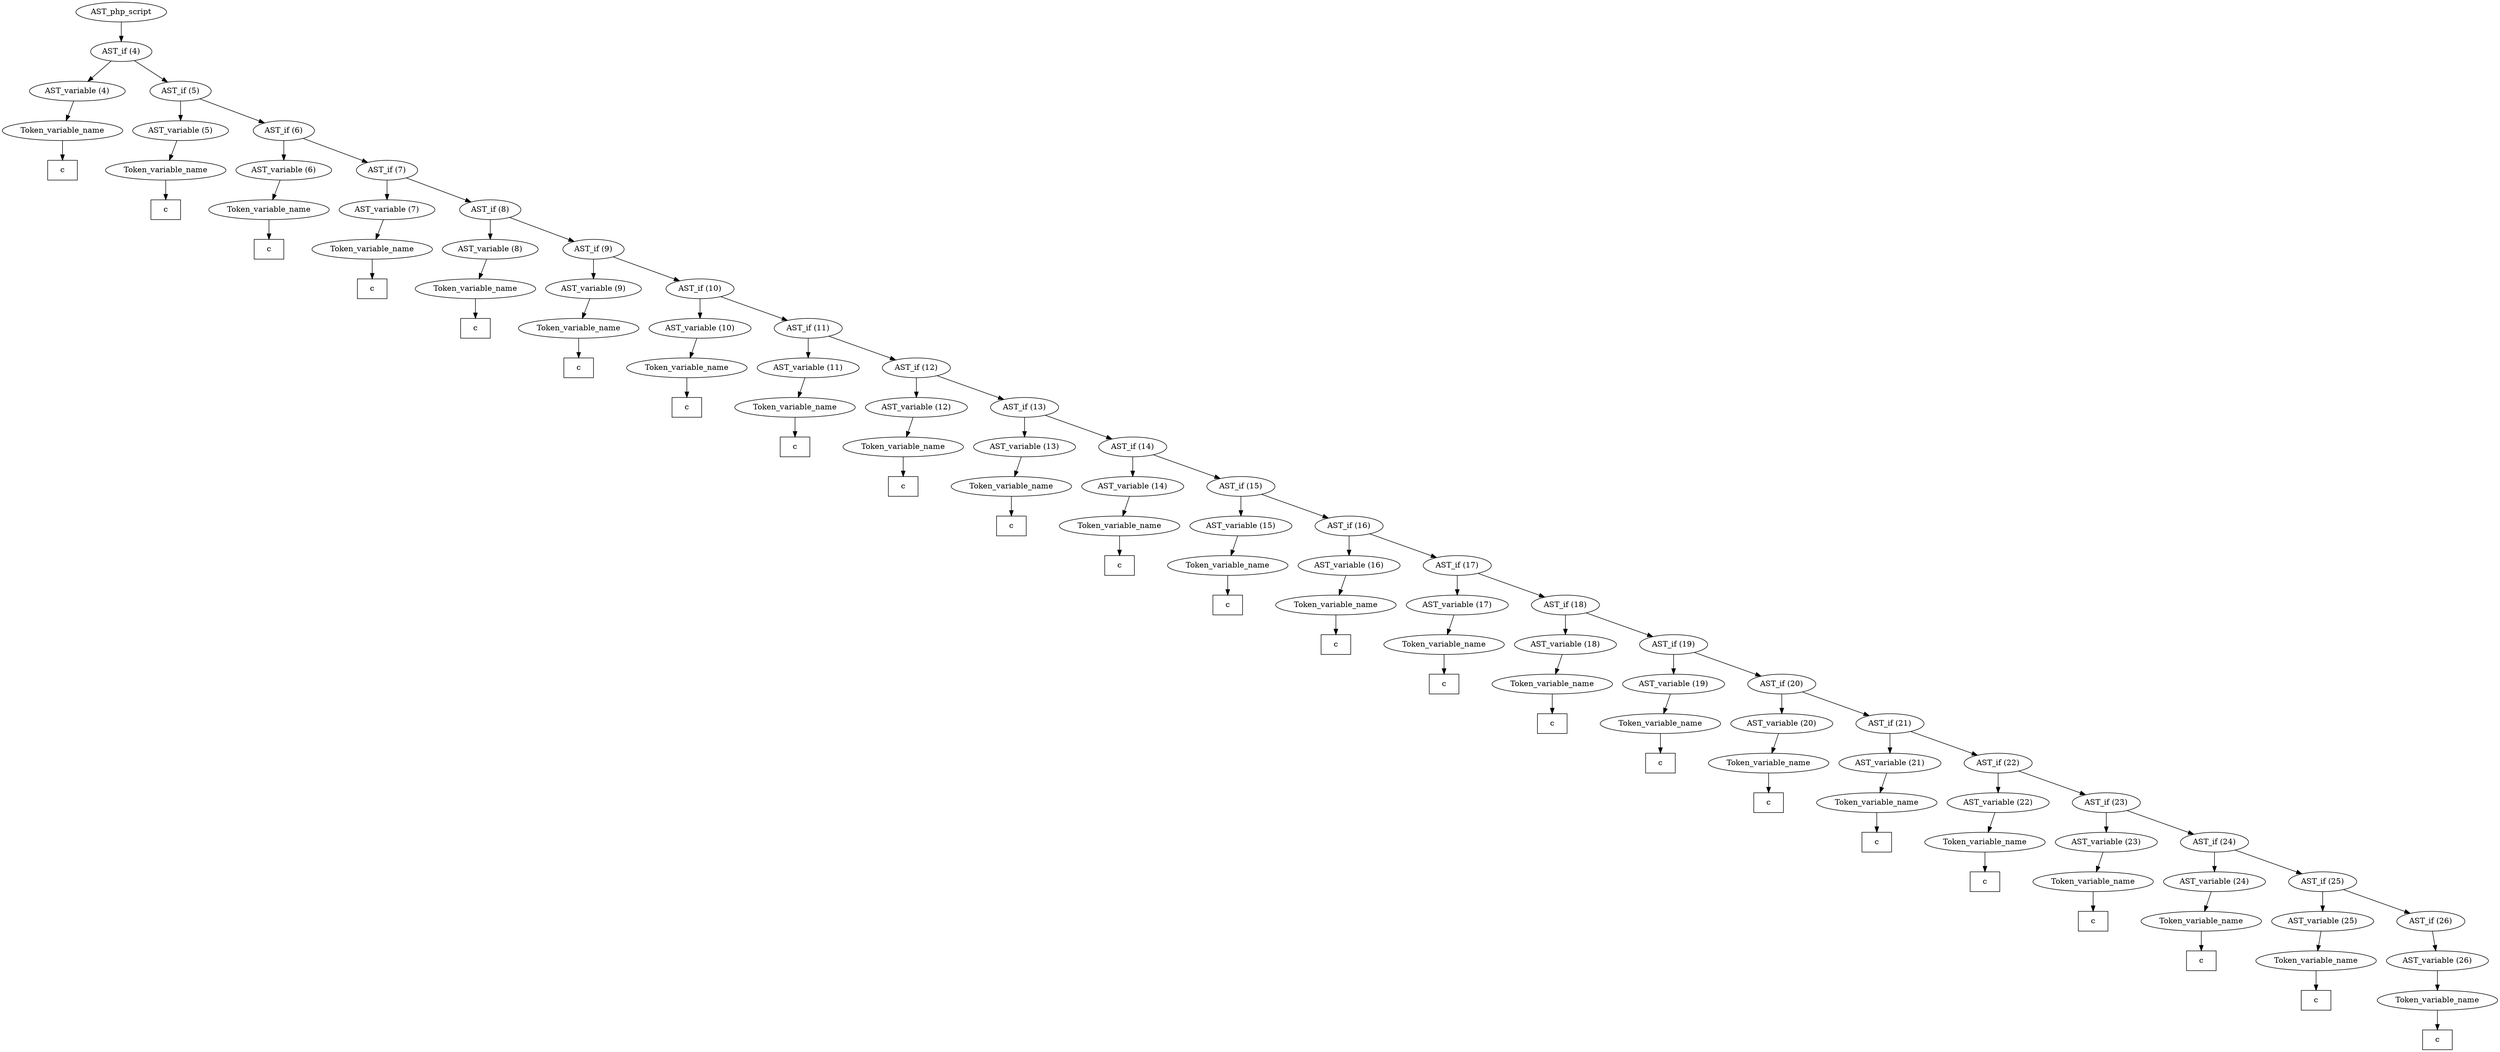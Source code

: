 /*
 * AST in dot format generated by phc -- the PHP compiler
 */

digraph AST {
node_0 [label="AST_php_script"];
node_1 [label="AST_if (4)"];
node_2 [label="AST_variable (4)"];
node_3 [label="Token_variable_name"];
node_4 [label="c", shape=box]
node_3 -> node_4;
node_2 -> node_3;
node_5 [label="AST_if (5)"];
node_6 [label="AST_variable (5)"];
node_7 [label="Token_variable_name"];
node_8 [label="c", shape=box]
node_7 -> node_8;
node_6 -> node_7;
node_9 [label="AST_if (6)"];
node_10 [label="AST_variable (6)"];
node_11 [label="Token_variable_name"];
node_12 [label="c", shape=box]
node_11 -> node_12;
node_10 -> node_11;
node_13 [label="AST_if (7)"];
node_14 [label="AST_variable (7)"];
node_15 [label="Token_variable_name"];
node_16 [label="c", shape=box]
node_15 -> node_16;
node_14 -> node_15;
node_17 [label="AST_if (8)"];
node_18 [label="AST_variable (8)"];
node_19 [label="Token_variable_name"];
node_20 [label="c", shape=box]
node_19 -> node_20;
node_18 -> node_19;
node_21 [label="AST_if (9)"];
node_22 [label="AST_variable (9)"];
node_23 [label="Token_variable_name"];
node_24 [label="c", shape=box]
node_23 -> node_24;
node_22 -> node_23;
node_25 [label="AST_if (10)"];
node_26 [label="AST_variable (10)"];
node_27 [label="Token_variable_name"];
node_28 [label="c", shape=box]
node_27 -> node_28;
node_26 -> node_27;
node_29 [label="AST_if (11)"];
node_30 [label="AST_variable (11)"];
node_31 [label="Token_variable_name"];
node_32 [label="c", shape=box]
node_31 -> node_32;
node_30 -> node_31;
node_33 [label="AST_if (12)"];
node_34 [label="AST_variable (12)"];
node_35 [label="Token_variable_name"];
node_36 [label="c", shape=box]
node_35 -> node_36;
node_34 -> node_35;
node_37 [label="AST_if (13)"];
node_38 [label="AST_variable (13)"];
node_39 [label="Token_variable_name"];
node_40 [label="c", shape=box]
node_39 -> node_40;
node_38 -> node_39;
node_41 [label="AST_if (14)"];
node_42 [label="AST_variable (14)"];
node_43 [label="Token_variable_name"];
node_44 [label="c", shape=box]
node_43 -> node_44;
node_42 -> node_43;
node_45 [label="AST_if (15)"];
node_46 [label="AST_variable (15)"];
node_47 [label="Token_variable_name"];
node_48 [label="c", shape=box]
node_47 -> node_48;
node_46 -> node_47;
node_49 [label="AST_if (16)"];
node_50 [label="AST_variable (16)"];
node_51 [label="Token_variable_name"];
node_52 [label="c", shape=box]
node_51 -> node_52;
node_50 -> node_51;
node_53 [label="AST_if (17)"];
node_54 [label="AST_variable (17)"];
node_55 [label="Token_variable_name"];
node_56 [label="c", shape=box]
node_55 -> node_56;
node_54 -> node_55;
node_57 [label="AST_if (18)"];
node_58 [label="AST_variable (18)"];
node_59 [label="Token_variable_name"];
node_60 [label="c", shape=box]
node_59 -> node_60;
node_58 -> node_59;
node_61 [label="AST_if (19)"];
node_62 [label="AST_variable (19)"];
node_63 [label="Token_variable_name"];
node_64 [label="c", shape=box]
node_63 -> node_64;
node_62 -> node_63;
node_65 [label="AST_if (20)"];
node_66 [label="AST_variable (20)"];
node_67 [label="Token_variable_name"];
node_68 [label="c", shape=box]
node_67 -> node_68;
node_66 -> node_67;
node_69 [label="AST_if (21)"];
node_70 [label="AST_variable (21)"];
node_71 [label="Token_variable_name"];
node_72 [label="c", shape=box]
node_71 -> node_72;
node_70 -> node_71;
node_73 [label="AST_if (22)"];
node_74 [label="AST_variable (22)"];
node_75 [label="Token_variable_name"];
node_76 [label="c", shape=box]
node_75 -> node_76;
node_74 -> node_75;
node_77 [label="AST_if (23)"];
node_78 [label="AST_variable (23)"];
node_79 [label="Token_variable_name"];
node_80 [label="c", shape=box]
node_79 -> node_80;
node_78 -> node_79;
node_81 [label="AST_if (24)"];
node_82 [label="AST_variable (24)"];
node_83 [label="Token_variable_name"];
node_84 [label="c", shape=box]
node_83 -> node_84;
node_82 -> node_83;
node_85 [label="AST_if (25)"];
node_86 [label="AST_variable (25)"];
node_87 [label="Token_variable_name"];
node_88 [label="c", shape=box]
node_87 -> node_88;
node_86 -> node_87;
node_89 [label="AST_if (26)"];
node_90 [label="AST_variable (26)"];
node_91 [label="Token_variable_name"];
node_92 [label="c", shape=box]
node_91 -> node_92;
node_90 -> node_91;
node_89 -> node_90;
node_85 -> node_89;
node_85 -> node_86;
node_81 -> node_85;
node_81 -> node_82;
node_77 -> node_81;
node_77 -> node_78;
node_73 -> node_77;
node_73 -> node_74;
node_69 -> node_73;
node_69 -> node_70;
node_65 -> node_69;
node_65 -> node_66;
node_61 -> node_65;
node_61 -> node_62;
node_57 -> node_61;
node_57 -> node_58;
node_53 -> node_57;
node_53 -> node_54;
node_49 -> node_53;
node_49 -> node_50;
node_45 -> node_49;
node_45 -> node_46;
node_41 -> node_45;
node_41 -> node_42;
node_37 -> node_41;
node_37 -> node_38;
node_33 -> node_37;
node_33 -> node_34;
node_29 -> node_33;
node_29 -> node_30;
node_25 -> node_29;
node_25 -> node_26;
node_21 -> node_25;
node_21 -> node_22;
node_17 -> node_21;
node_17 -> node_18;
node_13 -> node_17;
node_13 -> node_14;
node_9 -> node_13;
node_9 -> node_10;
node_5 -> node_9;
node_5 -> node_6;
node_1 -> node_5;
node_1 -> node_2;
node_0 -> node_1;
}
